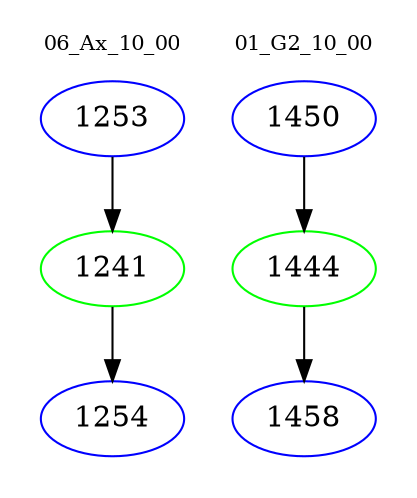 digraph{
subgraph cluster_0 {
color = white
label = "06_Ax_10_00";
fontsize=10;
T0_1253 [label="1253", color="blue"]
T0_1253 -> T0_1241 [color="black"]
T0_1241 [label="1241", color="green"]
T0_1241 -> T0_1254 [color="black"]
T0_1254 [label="1254", color="blue"]
}
subgraph cluster_1 {
color = white
label = "01_G2_10_00";
fontsize=10;
T1_1450 [label="1450", color="blue"]
T1_1450 -> T1_1444 [color="black"]
T1_1444 [label="1444", color="green"]
T1_1444 -> T1_1458 [color="black"]
T1_1458 [label="1458", color="blue"]
}
}
